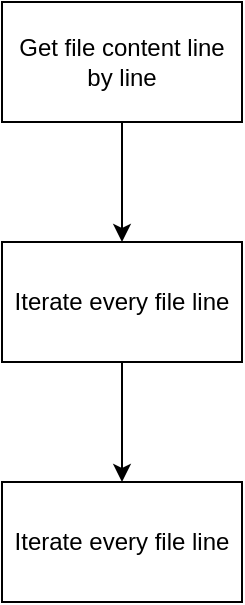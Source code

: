 <mxfile version="22.0.0" type="device" pages="2">
  <diagram name="Page-1" id="IRGs_MX0p5Y1vbBzopJs">
    <mxGraphModel dx="988" dy="588" grid="1" gridSize="10" guides="1" tooltips="1" connect="1" arrows="1" fold="1" page="1" pageScale="1" pageWidth="850" pageHeight="1100" math="0" shadow="0">
      <root>
        <mxCell id="0" />
        <mxCell id="1" parent="0" />
        <mxCell id="PP2doB-VRWp2qnVC_awZ-5" style="edgeStyle=orthogonalEdgeStyle;rounded=0;orthogonalLoop=1;jettySize=auto;html=1;" edge="1" parent="1" source="PP2doB-VRWp2qnVC_awZ-1" target="PP2doB-VRWp2qnVC_awZ-2">
          <mxGeometry relative="1" as="geometry" />
        </mxCell>
        <mxCell id="PP2doB-VRWp2qnVC_awZ-1" value="Get file content line by line" style="rounded=0;whiteSpace=wrap;html=1;" vertex="1" parent="1">
          <mxGeometry x="160" y="200" width="120" height="60" as="geometry" />
        </mxCell>
        <mxCell id="PP2doB-VRWp2qnVC_awZ-4" style="edgeStyle=orthogonalEdgeStyle;rounded=0;orthogonalLoop=1;jettySize=auto;html=1;" edge="1" parent="1" source="PP2doB-VRWp2qnVC_awZ-2">
          <mxGeometry relative="1" as="geometry">
            <mxPoint x="220" y="440" as="targetPoint" />
          </mxGeometry>
        </mxCell>
        <mxCell id="PP2doB-VRWp2qnVC_awZ-2" value="Iterate every file line" style="rounded=0;whiteSpace=wrap;html=1;" vertex="1" parent="1">
          <mxGeometry x="160" y="320" width="120" height="60" as="geometry" />
        </mxCell>
        <mxCell id="PP2doB-VRWp2qnVC_awZ-23" value="Iterate every file line" style="rounded=0;whiteSpace=wrap;html=1;" vertex="1" parent="1">
          <mxGeometry x="160" y="440" width="120" height="60" as="geometry" />
        </mxCell>
      </root>
    </mxGraphModel>
  </diagram>
  <diagram id="OnuY1lpOCETevqLDEIEx" name="Page-2">
    <mxGraphModel dx="1430" dy="852" grid="1" gridSize="10" guides="1" tooltips="1" connect="1" arrows="1" fold="1" page="1" pageScale="1" pageWidth="850" pageHeight="1100" math="0" shadow="0">
      <root>
        <mxCell id="0" />
        <mxCell id="1" parent="0" />
        <mxCell id="c2TfJDe6C46qXwxF6_SY-21" value="Header Files with Header Includes" style="swimlane;whiteSpace=wrap;html=1;" vertex="1" parent="1">
          <mxGeometry x="40" y="440" width="1080" height="320" as="geometry" />
        </mxCell>
        <mxCell id="c2TfJDe6C46qXwxF6_SY-1" value="Header 1" style="rounded=0;whiteSpace=wrap;html=1;" vertex="1" parent="c2TfJDe6C46qXwxF6_SY-21">
          <mxGeometry x="120" y="80" width="120" height="60" as="geometry" />
        </mxCell>
        <mxCell id="c2TfJDe6C46qXwxF6_SY-3" value="Header 2" style="rounded=0;whiteSpace=wrap;html=1;" vertex="1" parent="c2TfJDe6C46qXwxF6_SY-21">
          <mxGeometry x="280" y="80" width="120" height="60" as="geometry" />
        </mxCell>
        <mxCell id="c2TfJDe6C46qXwxF6_SY-4" value="Header 3" style="rounded=0;whiteSpace=wrap;html=1;" vertex="1" parent="c2TfJDe6C46qXwxF6_SY-21">
          <mxGeometry x="520" y="80" width="120" height="60" as="geometry" />
        </mxCell>
        <mxCell id="c2TfJDe6C46qXwxF6_SY-5" value="Header 1" style="rounded=0;whiteSpace=wrap;html=1;" vertex="1" parent="c2TfJDe6C46qXwxF6_SY-21">
          <mxGeometry x="280" y="200" width="120" height="60" as="geometry" />
        </mxCell>
        <mxCell id="c2TfJDe6C46qXwxF6_SY-16" style="edgeStyle=orthogonalEdgeStyle;rounded=0;orthogonalLoop=1;jettySize=auto;html=1;" edge="1" parent="c2TfJDe6C46qXwxF6_SY-21" source="c2TfJDe6C46qXwxF6_SY-3" target="c2TfJDe6C46qXwxF6_SY-5">
          <mxGeometry relative="1" as="geometry" />
        </mxCell>
        <mxCell id="c2TfJDe6C46qXwxF6_SY-6" value="Header 4" style="rounded=0;whiteSpace=wrap;html=1;" vertex="1" parent="c2TfJDe6C46qXwxF6_SY-21">
          <mxGeometry x="840" y="80" width="120" height="60" as="geometry" />
        </mxCell>
        <mxCell id="c2TfJDe6C46qXwxF6_SY-7" value="Header 2" style="rounded=0;whiteSpace=wrap;html=1;" vertex="1" parent="c2TfJDe6C46qXwxF6_SY-21">
          <mxGeometry x="440" y="200" width="120" height="60" as="geometry" />
        </mxCell>
        <mxCell id="c2TfJDe6C46qXwxF6_SY-15" style="edgeStyle=orthogonalEdgeStyle;rounded=0;orthogonalLoop=1;jettySize=auto;html=1;" edge="1" parent="c2TfJDe6C46qXwxF6_SY-21" source="c2TfJDe6C46qXwxF6_SY-4" target="c2TfJDe6C46qXwxF6_SY-7">
          <mxGeometry relative="1" as="geometry" />
        </mxCell>
        <mxCell id="c2TfJDe6C46qXwxF6_SY-8" value="Header 1" style="rounded=0;whiteSpace=wrap;html=1;" vertex="1" parent="c2TfJDe6C46qXwxF6_SY-21">
          <mxGeometry x="600" y="200" width="120" height="60" as="geometry" />
        </mxCell>
        <mxCell id="c2TfJDe6C46qXwxF6_SY-14" style="edgeStyle=orthogonalEdgeStyle;rounded=0;orthogonalLoop=1;jettySize=auto;html=1;" edge="1" parent="c2TfJDe6C46qXwxF6_SY-21" source="c2TfJDe6C46qXwxF6_SY-4" target="c2TfJDe6C46qXwxF6_SY-8">
          <mxGeometry relative="1" as="geometry" />
        </mxCell>
        <mxCell id="c2TfJDe6C46qXwxF6_SY-9" value="Header 3" style="rounded=0;whiteSpace=wrap;html=1;" vertex="1" parent="c2TfJDe6C46qXwxF6_SY-21">
          <mxGeometry x="760" y="200" width="120" height="60" as="geometry" />
        </mxCell>
        <mxCell id="c2TfJDe6C46qXwxF6_SY-12" style="edgeStyle=orthogonalEdgeStyle;rounded=0;orthogonalLoop=1;jettySize=auto;html=1;" edge="1" parent="c2TfJDe6C46qXwxF6_SY-21" source="c2TfJDe6C46qXwxF6_SY-6" target="c2TfJDe6C46qXwxF6_SY-9">
          <mxGeometry relative="1" as="geometry" />
        </mxCell>
        <mxCell id="c2TfJDe6C46qXwxF6_SY-10" value="Header 2" style="rounded=0;whiteSpace=wrap;html=1;" vertex="1" parent="c2TfJDe6C46qXwxF6_SY-21">
          <mxGeometry x="920" y="200" width="120" height="60" as="geometry" />
        </mxCell>
        <mxCell id="c2TfJDe6C46qXwxF6_SY-13" style="edgeStyle=orthogonalEdgeStyle;rounded=0;orthogonalLoop=1;jettySize=auto;html=1;" edge="1" parent="c2TfJDe6C46qXwxF6_SY-21" source="c2TfJDe6C46qXwxF6_SY-6" target="c2TfJDe6C46qXwxF6_SY-10">
          <mxGeometry relative="1" as="geometry" />
        </mxCell>
        <mxCell id="c2TfJDe6C46qXwxF6_SY-25" value="&amp;lt;&amp;lt;inlcude&amp;gt;&amp;gt;" style="text;html=1;align=center;verticalAlign=middle;resizable=0;points=[];autosize=1;strokeColor=none;fillColor=none;" vertex="1" parent="c2TfJDe6C46qXwxF6_SY-21">
          <mxGeometry y="150" width="90" height="30" as="geometry" />
        </mxCell>
        <mxCell id="c2TfJDe6C46qXwxF6_SY-26" value="" style="endArrow=none;dashed=1;html=1;dashPattern=1 3;strokeWidth=2;rounded=0;" edge="1" parent="c2TfJDe6C46qXwxF6_SY-21">
          <mxGeometry width="50" height="50" relative="1" as="geometry">
            <mxPoint x="1070" y="170" as="sourcePoint" />
            <mxPoint x="90" y="169.997" as="targetPoint" />
          </mxGeometry>
        </mxCell>
        <mxCell id="c2TfJDe6C46qXwxF6_SY-22" value="Source Files with Header Includes" style="swimlane;whiteSpace=wrap;html=1;" vertex="1" parent="1">
          <mxGeometry x="40" y="40" width="400" height="320" as="geometry" />
        </mxCell>
        <mxCell id="c2TfJDe6C46qXwxF6_SY-2" value="Source File" style="ellipse;whiteSpace=wrap;html=1;" vertex="1" parent="c2TfJDe6C46qXwxF6_SY-22">
          <mxGeometry x="40" y="120" width="120" height="80" as="geometry" />
        </mxCell>
        <mxCell id="c2TfJDe6C46qXwxF6_SY-19" style="edgeStyle=orthogonalEdgeStyle;rounded=0;orthogonalLoop=1;jettySize=auto;html=1;" edge="1" parent="c2TfJDe6C46qXwxF6_SY-22" source="c2TfJDe6C46qXwxF6_SY-17" target="c2TfJDe6C46qXwxF6_SY-2">
          <mxGeometry relative="1" as="geometry" />
        </mxCell>
        <mxCell id="c2TfJDe6C46qXwxF6_SY-17" value="Header 2" style="rounded=0;whiteSpace=wrap;html=1;" vertex="1" parent="c2TfJDe6C46qXwxF6_SY-22">
          <mxGeometry x="240" y="80" width="120" height="60" as="geometry" />
        </mxCell>
        <mxCell id="c2TfJDe6C46qXwxF6_SY-20" style="edgeStyle=orthogonalEdgeStyle;rounded=0;orthogonalLoop=1;jettySize=auto;html=1;" edge="1" parent="c2TfJDe6C46qXwxF6_SY-22" source="c2TfJDe6C46qXwxF6_SY-18" target="c2TfJDe6C46qXwxF6_SY-2">
          <mxGeometry relative="1" as="geometry" />
        </mxCell>
        <mxCell id="c2TfJDe6C46qXwxF6_SY-18" value="Header 4" style="rounded=0;whiteSpace=wrap;html=1;" vertex="1" parent="c2TfJDe6C46qXwxF6_SY-22">
          <mxGeometry x="240" y="200" width="120" height="60" as="geometry" />
        </mxCell>
        <mxCell id="c2TfJDe6C46qXwxF6_SY-23" value="&amp;lt;&amp;lt;inlcude&amp;gt;&amp;gt;" style="text;html=1;align=center;verticalAlign=middle;resizable=0;points=[];autosize=1;strokeColor=none;fillColor=none;" vertex="1" parent="c2TfJDe6C46qXwxF6_SY-22">
          <mxGeometry x="155" y="40" width="90" height="30" as="geometry" />
        </mxCell>
        <mxCell id="c2TfJDe6C46qXwxF6_SY-24" value="" style="endArrow=none;dashed=1;html=1;dashPattern=1 3;strokeWidth=2;rounded=0;" edge="1" parent="1" target="c2TfJDe6C46qXwxF6_SY-23">
          <mxGeometry width="50" height="50" relative="1" as="geometry">
            <mxPoint x="240" y="340" as="sourcePoint" />
            <mxPoint x="540" y="390" as="targetPoint" />
          </mxGeometry>
        </mxCell>
        <mxCell id="c2TfJDe6C46qXwxF6_SY-29" value="Header 2: Includes Recursive" style="swimlane;horizontal=0;whiteSpace=wrap;html=1;" vertex="1" parent="1">
          <mxGeometry x="40" y="840" width="440" height="280" as="geometry" />
        </mxCell>
        <mxCell id="c2TfJDe6C46qXwxF6_SY-32" style="edgeStyle=orthogonalEdgeStyle;rounded=0;orthogonalLoop=1;jettySize=auto;html=1;" edge="1" parent="c2TfJDe6C46qXwxF6_SY-29" target="c2TfJDe6C46qXwxF6_SY-31">
          <mxGeometry relative="1" as="geometry">
            <mxPoint x="120" y="70" as="sourcePoint" />
            <mxPoint x="160" y="190" as="targetPoint" />
            <Array as="points">
              <mxPoint x="80" y="70" />
              <mxPoint x="80" y="190" />
            </Array>
          </mxGeometry>
        </mxCell>
        <mxCell id="c2TfJDe6C46qXwxF6_SY-28" value="Header 2" style="rounded=0;whiteSpace=wrap;html=1;" vertex="1" parent="c2TfJDe6C46qXwxF6_SY-29">
          <mxGeometry x="40" y="40" width="120" height="60" as="geometry" />
        </mxCell>
        <mxCell id="c2TfJDe6C46qXwxF6_SY-31" value="Header 1" style="rounded=0;whiteSpace=wrap;html=1;" vertex="1" parent="c2TfJDe6C46qXwxF6_SY-29">
          <mxGeometry x="120" y="160" width="120" height="60" as="geometry" />
        </mxCell>
        <mxCell id="c2TfJDe6C46qXwxF6_SY-36" value="Header 4: &lt;br&gt;Includes Recursive" style="swimlane;horizontal=0;whiteSpace=wrap;html=1;" vertex="1" parent="1">
          <mxGeometry x="40" y="1200" width="440" height="640" as="geometry" />
        </mxCell>
        <mxCell id="c2TfJDe6C46qXwxF6_SY-37" style="edgeStyle=orthogonalEdgeStyle;rounded=0;orthogonalLoop=1;jettySize=auto;html=1;" edge="1" parent="c2TfJDe6C46qXwxF6_SY-36" target="c2TfJDe6C46qXwxF6_SY-39">
          <mxGeometry relative="1" as="geometry">
            <mxPoint x="120" y="70" as="sourcePoint" />
            <mxPoint x="160" y="190" as="targetPoint" />
            <Array as="points">
              <mxPoint x="80" y="70" />
              <mxPoint x="80" y="190" />
            </Array>
          </mxGeometry>
        </mxCell>
        <mxCell id="c2TfJDe6C46qXwxF6_SY-38" value="Header 4" style="rounded=0;whiteSpace=wrap;html=1;" vertex="1" parent="c2TfJDe6C46qXwxF6_SY-36">
          <mxGeometry x="40" y="40" width="120" height="60" as="geometry" />
        </mxCell>
        <mxCell id="c2TfJDe6C46qXwxF6_SY-41" style="edgeStyle=orthogonalEdgeStyle;rounded=0;orthogonalLoop=1;jettySize=auto;html=1;" edge="1" parent="c2TfJDe6C46qXwxF6_SY-36" target="c2TfJDe6C46qXwxF6_SY-40">
          <mxGeometry relative="1" as="geometry">
            <mxPoint x="160" y="220" as="sourcePoint" />
            <mxPoint x="180" y="310.0" as="targetPoint" />
            <Array as="points">
              <mxPoint x="160" y="310" />
            </Array>
          </mxGeometry>
        </mxCell>
        <mxCell id="c2TfJDe6C46qXwxF6_SY-45" style="edgeStyle=orthogonalEdgeStyle;rounded=0;orthogonalLoop=1;jettySize=auto;html=1;" edge="1" parent="c2TfJDe6C46qXwxF6_SY-36" source="c2TfJDe6C46qXwxF6_SY-39" target="c2TfJDe6C46qXwxF6_SY-44">
          <mxGeometry relative="1" as="geometry">
            <Array as="points">
              <mxPoint x="160" y="550" />
            </Array>
          </mxGeometry>
        </mxCell>
        <mxCell id="c2TfJDe6C46qXwxF6_SY-39" value="Header 3" style="rounded=0;whiteSpace=wrap;html=1;" vertex="1" parent="c2TfJDe6C46qXwxF6_SY-36">
          <mxGeometry x="120" y="160" width="120" height="60" as="geometry" />
        </mxCell>
        <mxCell id="c2TfJDe6C46qXwxF6_SY-43" style="edgeStyle=orthogonalEdgeStyle;rounded=0;orthogonalLoop=1;jettySize=auto;html=1;" edge="1" parent="c2TfJDe6C46qXwxF6_SY-36" source="c2TfJDe6C46qXwxF6_SY-40" target="c2TfJDe6C46qXwxF6_SY-42">
          <mxGeometry relative="1" as="geometry">
            <Array as="points">
              <mxPoint x="240" y="430" />
            </Array>
          </mxGeometry>
        </mxCell>
        <mxCell id="c2TfJDe6C46qXwxF6_SY-40" value="Header 2" style="rounded=0;whiteSpace=wrap;html=1;" vertex="1" parent="c2TfJDe6C46qXwxF6_SY-36">
          <mxGeometry x="200" y="280" width="120" height="60" as="geometry" />
        </mxCell>
        <mxCell id="c2TfJDe6C46qXwxF6_SY-42" value="Header 1" style="rounded=0;whiteSpace=wrap;html=1;" vertex="1" parent="c2TfJDe6C46qXwxF6_SY-36">
          <mxGeometry x="280" y="400" width="120" height="60" as="geometry" />
        </mxCell>
        <mxCell id="c2TfJDe6C46qXwxF6_SY-44" value="Header 1" style="rounded=0;whiteSpace=wrap;html=1;" vertex="1" parent="c2TfJDe6C46qXwxF6_SY-36">
          <mxGeometry x="200" y="520" width="120" height="60" as="geometry" />
        </mxCell>
        <mxCell id="c2TfJDe6C46qXwxF6_SY-47" value="Read and marked as read.&lt;br&gt;" style="shape=note;whiteSpace=wrap;html=1;backgroundOutline=1;darkOpacity=0.05;" vertex="1" parent="1">
          <mxGeometry x="560" y="880" width="330" height="100" as="geometry" />
        </mxCell>
        <mxCell id="c2TfJDe6C46qXwxF6_SY-59" style="edgeStyle=orthogonalEdgeStyle;rounded=0;orthogonalLoop=1;jettySize=auto;html=1;" edge="1" parent="1" source="c2TfJDe6C46qXwxF6_SY-52" target="c2TfJDe6C46qXwxF6_SY-53">
          <mxGeometry relative="1" as="geometry" />
        </mxCell>
        <mxCell id="c2TfJDe6C46qXwxF6_SY-52" value="Create Entry for the Child Header for Global Header List" style="rounded=1;whiteSpace=wrap;html=1;" vertex="1" parent="1">
          <mxGeometry x="640" y="1440" width="160" height="60" as="geometry" />
        </mxCell>
        <mxCell id="c2TfJDe6C46qXwxF6_SY-60" style="edgeStyle=orthogonalEdgeStyle;rounded=0;orthogonalLoop=1;jettySize=auto;html=1;" edge="1" parent="1" source="c2TfJDe6C46qXwxF6_SY-53" target="c2TfJDe6C46qXwxF6_SY-54">
          <mxGeometry relative="1" as="geometry" />
        </mxCell>
        <mxCell id="c2TfJDe6C46qXwxF6_SY-53" value="Add the Child Header Entry for the Parent Children List" style="rounded=1;whiteSpace=wrap;html=1;" vertex="1" parent="1">
          <mxGeometry x="640" y="1560" width="160" height="60" as="geometry" />
        </mxCell>
        <mxCell id="c2TfJDe6C46qXwxF6_SY-61" style="edgeStyle=orthogonalEdgeStyle;rounded=0;orthogonalLoop=1;jettySize=auto;html=1;" edge="1" parent="1" source="c2TfJDe6C46qXwxF6_SY-54" target="c2TfJDe6C46qXwxF6_SY-55">
          <mxGeometry relative="1" as="geometry" />
        </mxCell>
        <mxCell id="c2TfJDe6C46qXwxF6_SY-54" value="Add the Child Header Entry for the Parent Children List" style="rounded=1;whiteSpace=wrap;html=1;" vertex="1" parent="1">
          <mxGeometry x="640" y="1680" width="160" height="60" as="geometry" />
        </mxCell>
        <mxCell id="c2TfJDe6C46qXwxF6_SY-55" value="Create Entry for the Header Dependency Graph of the current Header with its Child Header" style="rounded=1;whiteSpace=wrap;html=1;" vertex="1" parent="1">
          <mxGeometry x="640" y="1800" width="160" height="60" as="geometry" />
        </mxCell>
        <mxCell id="c2TfJDe6C46qXwxF6_SY-58" style="edgeStyle=orthogonalEdgeStyle;rounded=0;orthogonalLoop=1;jettySize=auto;html=1;" edge="1" parent="1" source="c2TfJDe6C46qXwxF6_SY-57" target="c2TfJDe6C46qXwxF6_SY-52">
          <mxGeometry relative="1" as="geometry" />
        </mxCell>
        <mxCell id="c2TfJDe6C46qXwxF6_SY-57" value="Read Header File Content if Global Header File Entry does not exist" style="rounded=1;whiteSpace=wrap;html=1;" vertex="1" parent="1">
          <mxGeometry x="640" y="1320" width="160" height="60" as="geometry" />
        </mxCell>
      </root>
    </mxGraphModel>
  </diagram>
</mxfile>
